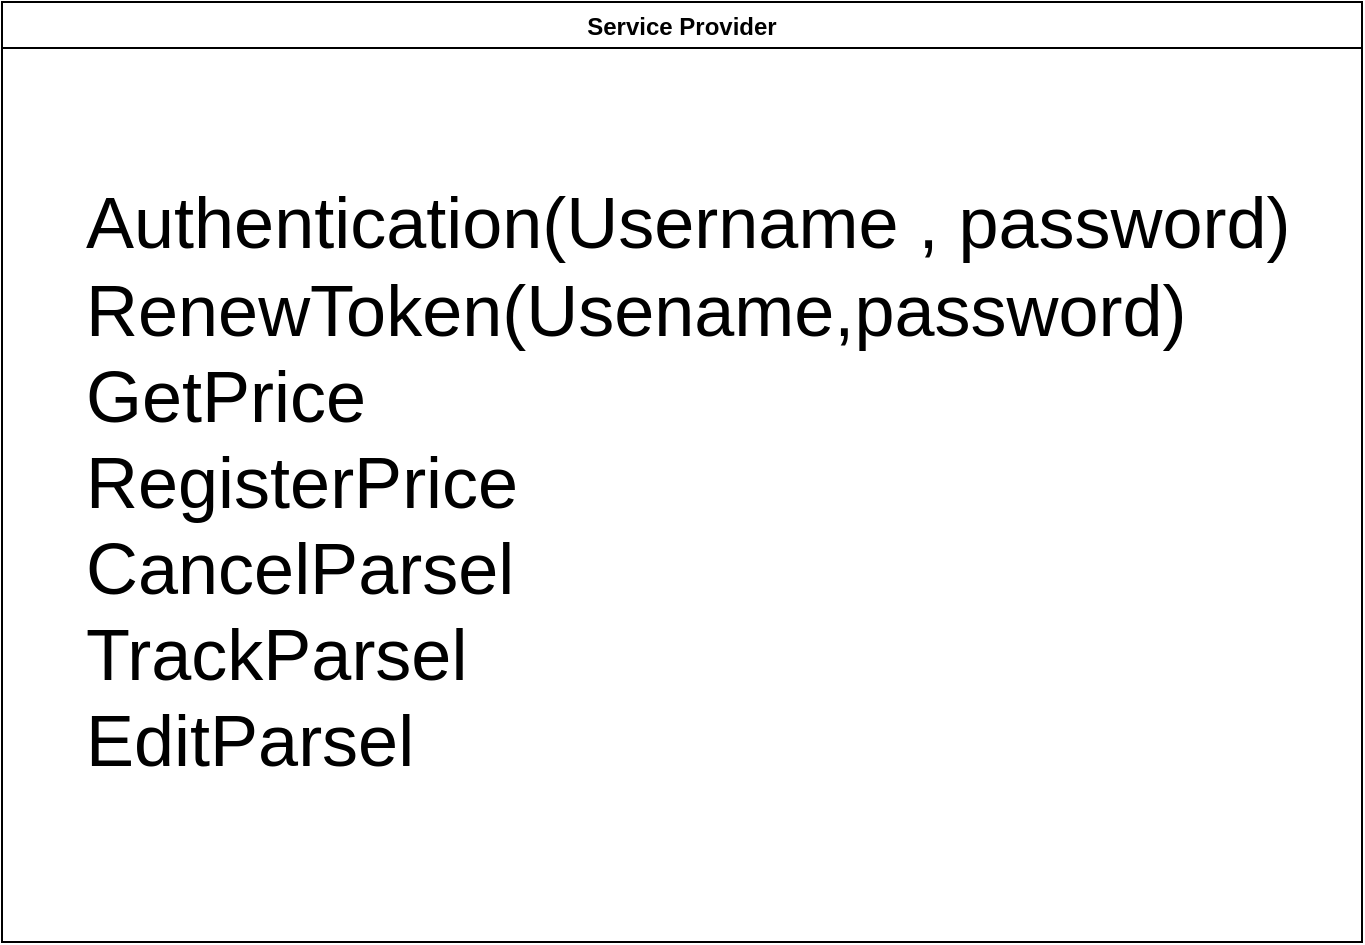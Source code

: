 <mxfile>
    <diagram id="d3UbX4-jPLQej0_PRA3l" name="Page-1">
        <mxGraphModel dx="1157" dy="567" grid="1" gridSize="10" guides="1" tooltips="1" connect="1" arrows="1" fold="1" page="1" pageScale="1" pageWidth="1654" pageHeight="1169" math="0" shadow="0">
            <root>
                <mxCell id="0"/>
                <mxCell id="1" parent="0"/>
                <mxCell id="2" value="Service Provider" style="swimlane;" parent="1" vertex="1">
                    <mxGeometry x="500" y="290" width="680" height="470" as="geometry"/>
                </mxCell>
                <mxCell id="3" value="Authentication(Username , password)&lt;br&gt;RenewToken(Usename,password)&lt;br&gt;GetPrice&lt;br&gt;RegisterPrice&lt;br&gt;CancelParsel&lt;br&gt;TrackParsel&lt;br&gt;EditParsel&lt;br&gt;" style="text;html=1;align=left;verticalAlign=middle;resizable=0;points=[];autosize=1;strokeColor=none;fillColor=none;fontSize=36;" parent="2" vertex="1">
                    <mxGeometry x="40" y="90" width="620" height="300" as="geometry"/>
                </mxCell>
            </root>
        </mxGraphModel>
    </diagram>
</mxfile>